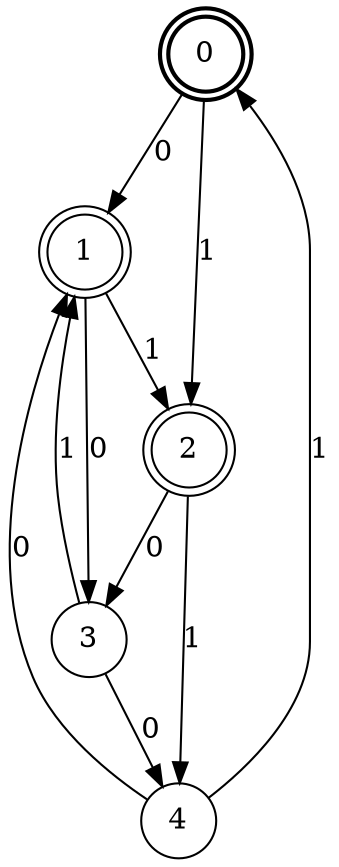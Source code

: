 digraph Automat {
    node [shape = circle];
    0 [style = "bold"];
    0 [peripheries=2]
    0 -> 1 [label = "0"];
    0 -> 2 [label = "1"];
    1 [peripheries=2]
    1 -> 3 [label = "0"];
    1 -> 2 [label = "1"];
    2 [peripheries=2]
    2 -> 3 [label = "0"];
    2 -> 4 [label = "1"];
    3 -> 4 [label = "0"];
    3 -> 1 [label = "1"];
    4 -> 1 [label = "0"];
    4 -> 0 [label = "1"];
}
